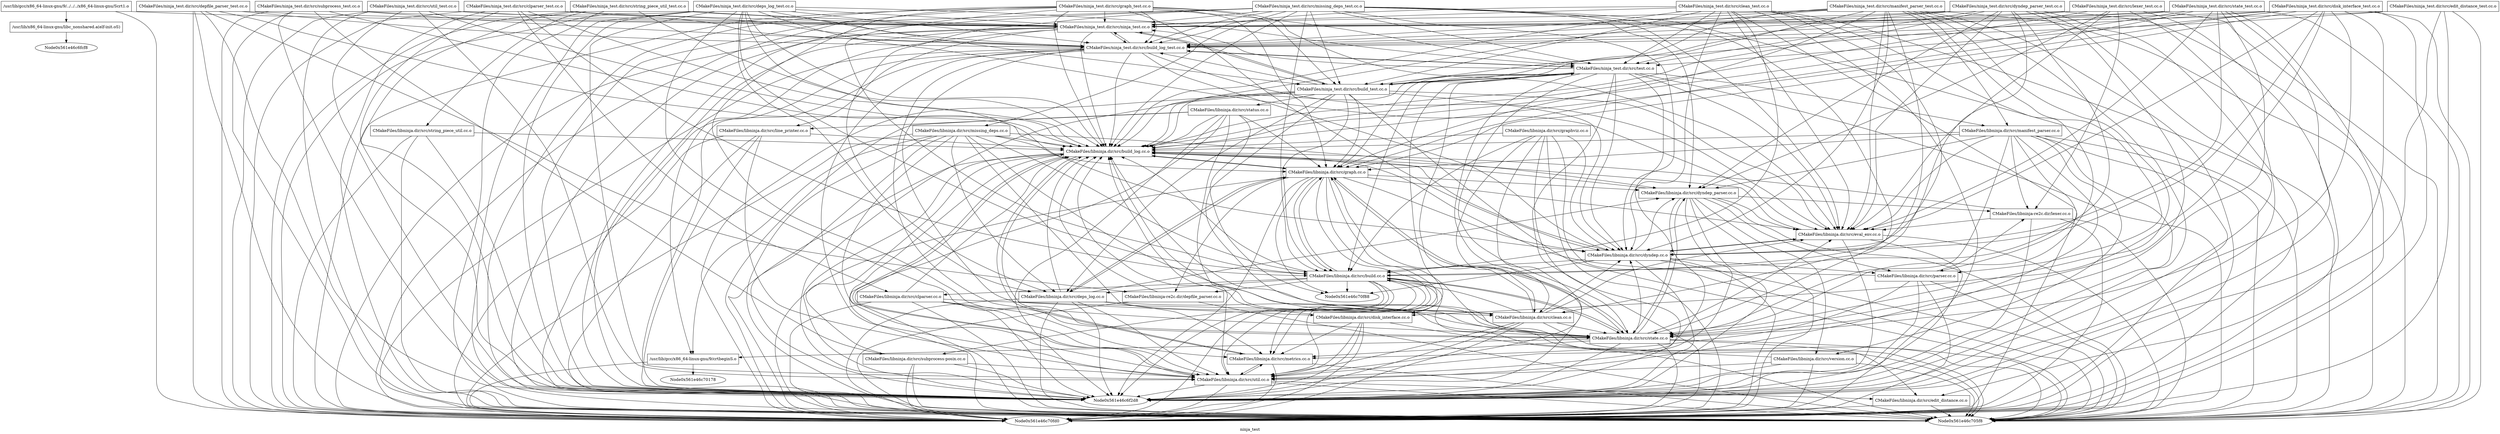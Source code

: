 digraph "ninja_test" {
	label="ninja_test";

	Node0x561e46c708c8 [shape=record,label="{/usr/lib/gcc/x86_64-linux-gnu/9/../../../x86_64-linux-gnu/Scrt1.o}"];
	Node0x561e46c708c8 -> Node0x561e46c70e20;
	Node0x561e46c708c8 -> Node0x561e46c70dd8;
	Node0x561e46c708c8 -> Node0x561e46c70fd0;
	Node0x561e46c6f248 [shape=record,label="{/usr/lib/gcc/x86_64-linux-gnu/9/crtbeginS.o}"];
	Node0x561e46c6f248 -> Node0x561e46c70178;
	Node0x561e46c6f248 -> Node0x561e46c70fd0;
	Node0x561e46c6f950 [shape=record,label="{CMakeFiles/libninja.dir/src/build_log.cc.o}"];
	Node0x561e46c6f950 -> Node0x561e46c6f878;
	Node0x561e46c6f950 -> Node0x561e46c70328;
	Node0x561e46c6f950 -> Node0x561e46c70ef8;
	Node0x561e46c6f950 -> Node0x561e46c705f8;
	Node0x561e46c6f950 -> Node0x561e46c6f2d8;
	Node0x561e46c6f950 -> Node0x561e46c70fd0;
	Node0x561e46c70d90 [shape=record,label="{CMakeFiles/libninja.dir/src/build.cc.o}"];
	Node0x561e46c70d90 -> Node0x561e46c6f950;
	Node0x561e46c70d90 -> Node0x561e46c70838;
	Node0x561e46c70d90 -> Node0x561e46c70f88;
	Node0x561e46c70d90 -> Node0x561e46c71180;
	Node0x561e46c70d90 -> Node0x561e46c6fa28;
	Node0x561e46c70d90 -> Node0x561e46c6f878;
	Node0x561e46c70d90 -> Node0x561e46c70328;
	Node0x561e46c70d90 -> Node0x561e46c6f098;
	Node0x561e46c70d90 -> Node0x561e46c70ef8;
	Node0x561e46c70d90 -> Node0x561e46c70058;
	Node0x561e46c70d90 -> Node0x561e46c6f5a8;
	Node0x561e46c70d90 -> Node0x561e46c705f8;
	Node0x561e46c70d90 -> Node0x561e46c6f2d8;
	Node0x561e46c70d90 -> Node0x561e46c70fd0;
	Node0x561e46c706d0 [shape=record,label="{CMakeFiles/libninja.dir/src/clean.cc.o}"];
	Node0x561e46c706d0 -> Node0x561e46c6f950;
	Node0x561e46c706d0 -> Node0x561e46c70d90;
	Node0x561e46c706d0 -> Node0x561e46c70208;
	Node0x561e46c706d0 -> Node0x561e46c710a8;
	Node0x561e46c706d0 -> Node0x561e46c6f878;
	Node0x561e46c706d0 -> Node0x561e46c6f098;
	Node0x561e46c706d0 -> Node0x561e46c70ef8;
	Node0x561e46c706d0 -> Node0x561e46c705f8;
	Node0x561e46c706d0 -> Node0x561e46c6f2d8;
	Node0x561e46c706d0 -> Node0x561e46c70fd0;
	Node0x561e46c70838 [shape=record,label="{CMakeFiles/libninja.dir/src/clparser.cc.o}"];
	Node0x561e46c70838 -> Node0x561e46c6f950;
	Node0x561e46c70838 -> Node0x561e46c706d0;
	Node0x561e46c70838 -> Node0x561e46c70328;
	Node0x561e46c70838 -> Node0x561e46c70ef8;
	Node0x561e46c70838 -> Node0x561e46c705f8;
	Node0x561e46c70838 -> Node0x561e46c6f2d8;
	Node0x561e46c70838 -> Node0x561e46c70fd0;
	Node0x561e46c70208 [shape=record,label="{CMakeFiles/libninja.dir/src/dyndep.cc.o}"];
	Node0x561e46c70208 -> Node0x561e46c6f950;
	Node0x561e46c70208 -> Node0x561e46c70d90;
	Node0x561e46c70208 -> Node0x561e46c6f0e0;
	Node0x561e46c70208 -> Node0x561e46c70f88;
	Node0x561e46c70208 -> Node0x561e46c710a8;
	Node0x561e46c70208 -> Node0x561e46c6fc68;
	Node0x561e46c70208 -> Node0x561e46c705f8;
	Node0x561e46c70208 -> Node0x561e46c6f2d8;
	Node0x561e46c70208 -> Node0x561e46c70fd0;
	Node0x561e46c6f0e0 [shape=record,label="{CMakeFiles/libninja.dir/src/dyndep_parser.cc.o}"];
	Node0x561e46c6f0e0 -> Node0x561e46c6f950;
	Node0x561e46c6f0e0 -> Node0x561e46c710a8;
	Node0x561e46c6f0e0 -> Node0x561e46c6fc68;
	Node0x561e46c6f0e0 -> Node0x561e46c6f098;
	Node0x561e46c6f0e0 -> Node0x561e46c70ef8;
	Node0x561e46c6f0e0 -> Node0x561e46c70370;
	Node0x561e46c6f0e0 -> Node0x561e46c6f3b0;
	Node0x561e46c6f0e0 -> Node0x561e46c705f8;
	Node0x561e46c6f0e0 -> Node0x561e46c6f2d8;
	Node0x561e46c6f0e0 -> Node0x561e46c70fd0;
	Node0x561e46c71180 [shape=record,label="{CMakeFiles/libninja.dir/src/deps_log.cc.o}"];
	Node0x561e46c71180 -> Node0x561e46c6f950;
	Node0x561e46c71180 -> Node0x561e46c6f0e0;
	Node0x561e46c71180 -> Node0x561e46c6f878;
	Node0x561e46c71180 -> Node0x561e46c70328;
	Node0x561e46c71180 -> Node0x561e46c6f098;
	Node0x561e46c71180 -> Node0x561e46c70ef8;
	Node0x561e46c71180 -> Node0x561e46c705f8;
	Node0x561e46c71180 -> Node0x561e46c6f2d8;
	Node0x561e46c71180 -> Node0x561e46c70fd0;
	Node0x561e46c6fa28 [shape=record,label="{CMakeFiles/libninja.dir/src/disk_interface.cc.o}"];
	Node0x561e46c6fa28 -> Node0x561e46c6f950;
	Node0x561e46c6fa28 -> Node0x561e46c70328;
	Node0x561e46c6fa28 -> Node0x561e46c70ef8;
	Node0x561e46c6fa28 -> Node0x561e46c705f8;
	Node0x561e46c6fa28 -> Node0x561e46c6f2d8;
	Node0x561e46c6fa28 -> Node0x561e46c70fd0;
	Node0x561e46c704d8 [shape=record,label="{CMakeFiles/libninja.dir/src/edit_distance.cc.o}"];
	Node0x561e46c704d8 -> Node0x561e46c705f8;
	Node0x561e46c704d8 -> Node0x561e46c70fd0;
	Node0x561e46c710a8 [shape=record,label="{CMakeFiles/libninja.dir/src/eval_env.cc.o}"];
	Node0x561e46c710a8 -> Node0x561e46c6f950;
	Node0x561e46c710a8 -> Node0x561e46c70208;
	Node0x561e46c710a8 -> Node0x561e46c705f8;
	Node0x561e46c710a8 -> Node0x561e46c6f2d8;
	Node0x561e46c710a8 -> Node0x561e46c70fd0;
	Node0x561e46c6f878 [shape=record,label="{CMakeFiles/libninja.dir/src/graph.cc.o}"];
	Node0x561e46c6f878 -> Node0x561e46c6f950;
	Node0x561e46c6f878 -> Node0x561e46c70d90;
	Node0x561e46c6f878 -> Node0x561e46c70208;
	Node0x561e46c6f878 -> Node0x561e46c6f0e0;
	Node0x561e46c6f878 -> Node0x561e46c70f88;
	Node0x561e46c6f878 -> Node0x561e46c71180;
	Node0x561e46c6f878 -> Node0x561e46c710a8;
	Node0x561e46c6f878 -> Node0x561e46c70328;
	Node0x561e46c6f878 -> Node0x561e46c6f098;
	Node0x561e46c6f878 -> Node0x561e46c70ef8;
	Node0x561e46c6f878 -> Node0x561e46c6f5a8;
	Node0x561e46c6f878 -> Node0x561e46c705f8;
	Node0x561e46c6f878 -> Node0x561e46c6f2d8;
	Node0x561e46c6f878 -> Node0x561e46c70fd0;
	Node0x561e46c6f3f8 [shape=record,label="{CMakeFiles/libninja.dir/src/graphviz.cc.o}"];
	Node0x561e46c6f3f8 -> Node0x561e46c6f950;
	Node0x561e46c6f3f8 -> Node0x561e46c70d90;
	Node0x561e46c6f3f8 -> Node0x561e46c706d0;
	Node0x561e46c6f3f8 -> Node0x561e46c70208;
	Node0x561e46c6f3f8 -> Node0x561e46c70ef8;
	Node0x561e46c6f3f8 -> Node0x561e46c705f8;
	Node0x561e46c6f3f8 -> Node0x561e46c6f2d8;
	Node0x561e46c6f3f8 -> Node0x561e46c70fd0;
	Node0x561e46c6fef0 [shape=record,label="{CMakeFiles/libninja.dir/src/line_printer.cc.o}"];
	Node0x561e46c6fef0 -> Node0x561e46c6f950;
	Node0x561e46c6fef0 -> Node0x561e46c70ef8;
	Node0x561e46c6fef0 -> Node0x561e46c705f8;
	Node0x561e46c6fef0 -> Node0x561e46c6f2d8;
	Node0x561e46c6fef0 -> Node0x561e46c70fd0;
	Node0x561e46c70a30 [shape=record,label="{CMakeFiles/libninja.dir/src/manifest_parser.cc.o}"];
	Node0x561e46c70a30 -> Node0x561e46c6f950;
	Node0x561e46c70a30 -> Node0x561e46c6f0e0;
	Node0x561e46c70a30 -> Node0x561e46c710a8;
	Node0x561e46c70a30 -> Node0x561e46c6f878;
	Node0x561e46c70a30 -> Node0x561e46c6fc68;
	Node0x561e46c70a30 -> Node0x561e46c6f098;
	Node0x561e46c70a30 -> Node0x561e46c70ef8;
	Node0x561e46c70a30 -> Node0x561e46c70370;
	Node0x561e46c70a30 -> Node0x561e46c6f3b0;
	Node0x561e46c70a30 -> Node0x561e46c705f8;
	Node0x561e46c70a30 -> Node0x561e46c6f2d8;
	Node0x561e46c70a30 -> Node0x561e46c70fd0;
	Node0x561e46c70328 [shape=record,label="{CMakeFiles/libninja.dir/src/metrics.cc.o}"];
	Node0x561e46c70328 -> Node0x561e46c6f950;
	Node0x561e46c70328 -> Node0x561e46c70ef8;
	Node0x561e46c70328 -> Node0x561e46c705f8;
	Node0x561e46c70328 -> Node0x561e46c70fd0;
	Node0x561e46c70f40 [shape=record,label="{CMakeFiles/libninja.dir/src/missing_deps.cc.o}"];
	Node0x561e46c70f40 -> Node0x561e46c6f248;
	Node0x561e46c70f40 -> Node0x561e46c6f950;
	Node0x561e46c70f40 -> Node0x561e46c70d90;
	Node0x561e46c70f40 -> Node0x561e46c706d0;
	Node0x561e46c70f40 -> Node0x561e46c6f0e0;
	Node0x561e46c70f40 -> Node0x561e46c71180;
	Node0x561e46c70f40 -> Node0x561e46c6f878;
	Node0x561e46c70f40 -> Node0x561e46c6f098;
	Node0x561e46c70f40 -> Node0x561e46c70ef8;
	Node0x561e46c70f40 -> Node0x561e46c705f8;
	Node0x561e46c70f40 -> Node0x561e46c6f2d8;
	Node0x561e46c70f40 -> Node0x561e46c70fd0;
	Node0x561e46c6fc68 [shape=record,label="{CMakeFiles/libninja.dir/src/parser.cc.o}"];
	Node0x561e46c6fc68 -> Node0x561e46c6f950;
	Node0x561e46c6fc68 -> Node0x561e46c70328;
	Node0x561e46c6fc68 -> Node0x561e46c6f3b0;
	Node0x561e46c6fc68 -> Node0x561e46c705f8;
	Node0x561e46c6fc68 -> Node0x561e46c6f2d8;
	Node0x561e46c6fc68 -> Node0x561e46c70fd0;
	Node0x561e46c6f098 [shape=record,label="{CMakeFiles/libninja.dir/src/state.cc.o}"];
	Node0x561e46c6f098 -> Node0x561e46c6f248;
	Node0x561e46c6f098 -> Node0x561e46c6f950;
	Node0x561e46c6f098 -> Node0x561e46c70d90;
	Node0x561e46c6f098 -> Node0x561e46c70208;
	Node0x561e46c6f098 -> Node0x561e46c6f0e0;
	Node0x561e46c6f098 -> Node0x561e46c704d8;
	Node0x561e46c6f098 -> Node0x561e46c710a8;
	Node0x561e46c6f098 -> Node0x561e46c6f878;
	Node0x561e46c6f098 -> Node0x561e46c70328;
	Node0x561e46c6f098 -> Node0x561e46c705f8;
	Node0x561e46c6f098 -> Node0x561e46c6f2d8;
	Node0x561e46c6f098 -> Node0x561e46c70fd0;
	Node0x561e46c6f128 [shape=record,label="{CMakeFiles/libninja.dir/src/status.cc.o}"];
	Node0x561e46c6f128 -> Node0x561e46c6f950;
	Node0x561e46c6f128 -> Node0x561e46c70f88;
	Node0x561e46c6f128 -> Node0x561e46c6f878;
	Node0x561e46c6f128 -> Node0x561e46c6fef0;
	Node0x561e46c6f128 -> Node0x561e46c70ef8;
	Node0x561e46c6f128 -> Node0x561e46c705f8;
	Node0x561e46c6f128 -> Node0x561e46c6f2d8;
	Node0x561e46c6f128 -> Node0x561e46c70fd0;
	Node0x561e46c711c8 [shape=record,label="{CMakeFiles/libninja.dir/src/string_piece_util.cc.o}"];
	Node0x561e46c711c8 -> Node0x561e46c6f950;
	Node0x561e46c711c8 -> Node0x561e46c705f8;
	Node0x561e46c711c8 -> Node0x561e46c6f2d8;
	Node0x561e46c711c8 -> Node0x561e46c70fd0;
	Node0x561e46c70ef8 [shape=record,label="{CMakeFiles/libninja.dir/src/util.cc.o}"];
	Node0x561e46c70ef8 -> Node0x561e46c6f950;
	Node0x561e46c70ef8 -> Node0x561e46c704d8;
	Node0x561e46c70ef8 -> Node0x561e46c70328;
	Node0x561e46c70ef8 -> Node0x561e46c705f8;
	Node0x561e46c70ef8 -> Node0x561e46c6f2d8;
	Node0x561e46c70ef8 -> Node0x561e46c70fd0;
	Node0x561e46c70370 [shape=record,label="{CMakeFiles/libninja.dir/src/version.cc.o}"];
	Node0x561e46c70370 -> Node0x561e46c6f950;
	Node0x561e46c70370 -> Node0x561e46c70ef8;
	Node0x561e46c70370 -> Node0x561e46c705f8;
	Node0x561e46c70370 -> Node0x561e46c6f2d8;
	Node0x561e46c70370 -> Node0x561e46c70fd0;
	Node0x561e46c70058 [shape=record,label="{CMakeFiles/libninja.dir/src/subprocess-posix.cc.o}"];
	Node0x561e46c70058 -> Node0x561e46c6f950;
	Node0x561e46c70058 -> Node0x561e46c70ef8;
	Node0x561e46c70058 -> Node0x561e46c705f8;
	Node0x561e46c70058 -> Node0x561e46c6f2d8;
	Node0x561e46c70058 -> Node0x561e46c70fd0;
	Node0x561e46c6f5a8 [shape=record,label="{CMakeFiles/libninja-re2c.dir/depfile_parser.cc.o}"];
	Node0x561e46c6f5a8 -> Node0x561e46c6f950;
	Node0x561e46c6f5a8 -> Node0x561e46c705f8;
	Node0x561e46c6f5a8 -> Node0x561e46c70fd0;
	Node0x561e46c6f3b0 [shape=record,label="{CMakeFiles/libninja-re2c.dir/lexer.cc.o}"];
	Node0x561e46c6f3b0 -> Node0x561e46c6f950;
	Node0x561e46c6f3b0 -> Node0x561e46c710a8;
	Node0x561e46c6f3b0 -> Node0x561e46c705f8;
	Node0x561e46c6f3b0 -> Node0x561e46c6f2d8;
	Node0x561e46c6f3b0 -> Node0x561e46c70fd0;
	Node0x561e46c71330 [shape=record,label="{CMakeFiles/ninja_test.dir/src/build_log_test.cc.o}"];
	Node0x561e46c71330 -> Node0x561e46c6f950;
	Node0x561e46c71330 -> Node0x561e46c70208;
	Node0x561e46c71330 -> Node0x561e46c6fa28;
	Node0x561e46c71330 -> Node0x561e46c710a8;
	Node0x561e46c71330 -> Node0x561e46c6f098;
	Node0x561e46c71330 -> Node0x561e46c70ef8;
	Node0x561e46c71330 -> Node0x561e46c70e20;
	Node0x561e46c71330 -> Node0x561e46c702e0;
	Node0x561e46c71330 -> Node0x561e46c705f8;
	Node0x561e46c71330 -> Node0x561e46c6f2d8;
	Node0x561e46c71330 -> Node0x561e46c70fd0;
	Node0x561e46c707f0 [shape=record,label="{CMakeFiles/ninja_test.dir/src/build_test.cc.o}"];
	Node0x561e46c707f0 -> Node0x561e46c6f950;
	Node0x561e46c707f0 -> Node0x561e46c70d90;
	Node0x561e46c707f0 -> Node0x561e46c70208;
	Node0x561e46c707f0 -> Node0x561e46c71180;
	Node0x561e46c707f0 -> Node0x561e46c710a8;
	Node0x561e46c707f0 -> Node0x561e46c6f878;
	Node0x561e46c707f0 -> Node0x561e46c6f098;
	Node0x561e46c707f0 -> Node0x561e46c6f128;
	Node0x561e46c707f0 -> Node0x561e46c71330;
	Node0x561e46c707f0 -> Node0x561e46c70e20;
	Node0x561e46c707f0 -> Node0x561e46c702e0;
	Node0x561e46c707f0 -> Node0x561e46c705f8;
	Node0x561e46c707f0 -> Node0x561e46c6f2d8;
	Node0x561e46c707f0 -> Node0x561e46c70fd0;
	Node0x561e46c70520 [shape=record,label="{CMakeFiles/ninja_test.dir/src/clean_test.cc.o}"];
	Node0x561e46c70520 -> Node0x561e46c6f950;
	Node0x561e46c70520 -> Node0x561e46c70d90;
	Node0x561e46c70520 -> Node0x561e46c706d0;
	Node0x561e46c70520 -> Node0x561e46c70208;
	Node0x561e46c70520 -> Node0x561e46c710a8;
	Node0x561e46c70520 -> Node0x561e46c6f098;
	Node0x561e46c70520 -> Node0x561e46c71330;
	Node0x561e46c70520 -> Node0x561e46c707f0;
	Node0x561e46c70520 -> Node0x561e46c70e20;
	Node0x561e46c70520 -> Node0x561e46c702e0;
	Node0x561e46c70520 -> Node0x561e46c705f8;
	Node0x561e46c70520 -> Node0x561e46c6f2d8;
	Node0x561e46c70520 -> Node0x561e46c70fd0;
	Node0x561e46c6fa70 [shape=record,label="{CMakeFiles/ninja_test.dir/src/clparser_test.cc.o}"];
	Node0x561e46c6fa70 -> Node0x561e46c6f950;
	Node0x561e46c6fa70 -> Node0x561e46c70d90;
	Node0x561e46c6fa70 -> Node0x561e46c70838;
	Node0x561e46c6fa70 -> Node0x561e46c71330;
	Node0x561e46c6fa70 -> Node0x561e46c70e20;
	Node0x561e46c6fa70 -> Node0x561e46c705f8;
	Node0x561e46c6fa70 -> Node0x561e46c6f2d8;
	Node0x561e46c6fa70 -> Node0x561e46c70fd0;
	Node0x561e46c70b50 [shape=record,label="{CMakeFiles/ninja_test.dir/src/depfile_parser_test.cc.o}"];
	Node0x561e46c70b50 -> Node0x561e46c6f950;
	Node0x561e46c70b50 -> Node0x561e46c6f5a8;
	Node0x561e46c70b50 -> Node0x561e46c71330;
	Node0x561e46c70b50 -> Node0x561e46c70e20;
	Node0x561e46c70b50 -> Node0x561e46c705f8;
	Node0x561e46c70b50 -> Node0x561e46c6f2d8;
	Node0x561e46c70b50 -> Node0x561e46c70fd0;
	Node0x561e46c6fb90 [shape=record,label="{CMakeFiles/ninja_test.dir/src/deps_log_test.cc.o}"];
	Node0x561e46c6fb90 -> Node0x561e46c6f950;
	Node0x561e46c6fb90 -> Node0x561e46c70d90;
	Node0x561e46c6fb90 -> Node0x561e46c70208;
	Node0x561e46c6fb90 -> Node0x561e46c71180;
	Node0x561e46c6fb90 -> Node0x561e46c710a8;
	Node0x561e46c6fb90 -> Node0x561e46c6f098;
	Node0x561e46c6fb90 -> Node0x561e46c70ef8;
	Node0x561e46c6fb90 -> Node0x561e46c71330;
	Node0x561e46c6fb90 -> Node0x561e46c707f0;
	Node0x561e46c6fb90 -> Node0x561e46c70e20;
	Node0x561e46c6fb90 -> Node0x561e46c702e0;
	Node0x561e46c6fb90 -> Node0x561e46c705f8;
	Node0x561e46c6fb90 -> Node0x561e46c6f2d8;
	Node0x561e46c6fb90 -> Node0x561e46c70fd0;
	Node0x561e46c6f4d0 [shape=record,label="{CMakeFiles/ninja_test.dir/src/disk_interface_test.cc.o}"];
	Node0x561e46c6f4d0 -> Node0x561e46c6f950;
	Node0x561e46c6f4d0 -> Node0x561e46c70208;
	Node0x561e46c6f4d0 -> Node0x561e46c6fa28;
	Node0x561e46c6f4d0 -> Node0x561e46c710a8;
	Node0x561e46c6f4d0 -> Node0x561e46c6f878;
	Node0x561e46c6f4d0 -> Node0x561e46c6f098;
	Node0x561e46c6f4d0 -> Node0x561e46c71330;
	Node0x561e46c6f4d0 -> Node0x561e46c70e20;
	Node0x561e46c6f4d0 -> Node0x561e46c702e0;
	Node0x561e46c6f4d0 -> Node0x561e46c705f8;
	Node0x561e46c6f4d0 -> Node0x561e46c6f2d8;
	Node0x561e46c6f4d0 -> Node0x561e46c70fd0;
	Node0x561e46c6f638 [shape=record,label="{CMakeFiles/ninja_test.dir/src/dyndep_parser_test.cc.o}"];
	Node0x561e46c6f638 -> Node0x561e46c6f950;
	Node0x561e46c6f638 -> Node0x561e46c70d90;
	Node0x561e46c6f638 -> Node0x561e46c70208;
	Node0x561e46c6f638 -> Node0x561e46c6f0e0;
	Node0x561e46c6f638 -> Node0x561e46c710a8;
	Node0x561e46c6f638 -> Node0x561e46c6f098;
	Node0x561e46c6f638 -> Node0x561e46c71330;
	Node0x561e46c6f638 -> Node0x561e46c707f0;
	Node0x561e46c6f638 -> Node0x561e46c70e20;
	Node0x561e46c6f638 -> Node0x561e46c702e0;
	Node0x561e46c6f638 -> Node0x561e46c705f8;
	Node0x561e46c6f638 -> Node0x561e46c6f2d8;
	Node0x561e46c6f638 -> Node0x561e46c70fd0;
	Node0x561e46c71408 [shape=record,label="{CMakeFiles/ninja_test.dir/src/edit_distance_test.cc.o}"];
	Node0x561e46c71408 -> Node0x561e46c704d8;
	Node0x561e46c71408 -> Node0x561e46c71330;
	Node0x561e46c71408 -> Node0x561e46c70e20;
	Node0x561e46c71408 -> Node0x561e46c705f8;
	Node0x561e46c71408 -> Node0x561e46c70fd0;
	Node0x561e46c70298 [shape=record,label="{CMakeFiles/ninja_test.dir/src/graph_test.cc.o}"];
	Node0x561e46c70298 -> Node0x561e46c6f950;
	Node0x561e46c70298 -> Node0x561e46c70d90;
	Node0x561e46c70298 -> Node0x561e46c70208;
	Node0x561e46c70298 -> Node0x561e46c710a8;
	Node0x561e46c70298 -> Node0x561e46c6f878;
	Node0x561e46c70298 -> Node0x561e46c6f098;
	Node0x561e46c70298 -> Node0x561e46c71330;
	Node0x561e46c70298 -> Node0x561e46c707f0;
	Node0x561e46c70298 -> Node0x561e46c70e20;
	Node0x561e46c70298 -> Node0x561e46c702e0;
	Node0x561e46c70298 -> Node0x561e46c705f8;
	Node0x561e46c70298 -> Node0x561e46c6f2d8;
	Node0x561e46c70298 -> Node0x561e46c70fd0;
	Node0x561e46c6fd88 [shape=record,label="{CMakeFiles/ninja_test.dir/src/lexer_test.cc.o}"];
	Node0x561e46c6fd88 -> Node0x561e46c6f950;
	Node0x561e46c6fd88 -> Node0x561e46c6f0e0;
	Node0x561e46c6fd88 -> Node0x561e46c710a8;
	Node0x561e46c6fd88 -> Node0x561e46c6f3b0;
	Node0x561e46c6fd88 -> Node0x561e46c71330;
	Node0x561e46c6fd88 -> Node0x561e46c70e20;
	Node0x561e46c6fd88 -> Node0x561e46c705f8;
	Node0x561e46c6fd88 -> Node0x561e46c6f2d8;
	Node0x561e46c6fd88 -> Node0x561e46c70fd0;
	Node0x561e46c6ff80 [shape=record,label="{CMakeFiles/ninja_test.dir/src/manifest_parser_test.cc.o}"];
	Node0x561e46c6ff80 -> Node0x561e46c6f950;
	Node0x561e46c6ff80 -> Node0x561e46c70d90;
	Node0x561e46c6ff80 -> Node0x561e46c70208;
	Node0x561e46c6ff80 -> Node0x561e46c710a8;
	Node0x561e46c6ff80 -> Node0x561e46c6f878;
	Node0x561e46c6ff80 -> Node0x561e46c70a30;
	Node0x561e46c6ff80 -> Node0x561e46c6fc68;
	Node0x561e46c6ff80 -> Node0x561e46c6f098;
	Node0x561e46c6ff80 -> Node0x561e46c71330;
	Node0x561e46c6ff80 -> Node0x561e46c707f0;
	Node0x561e46c6ff80 -> Node0x561e46c70e20;
	Node0x561e46c6ff80 -> Node0x561e46c702e0;
	Node0x561e46c6ff80 -> Node0x561e46c705f8;
	Node0x561e46c6ff80 -> Node0x561e46c6f2d8;
	Node0x561e46c6ff80 -> Node0x561e46c70fd0;
	Node0x561e46c6f8c0 [shape=record,label="{CMakeFiles/ninja_test.dir/src/missing_deps_test.cc.o}"];
	Node0x561e46c6f8c0 -> Node0x561e46c6f950;
	Node0x561e46c6f8c0 -> Node0x561e46c70d90;
	Node0x561e46c6f8c0 -> Node0x561e46c70208;
	Node0x561e46c6f8c0 -> Node0x561e46c6f0e0;
	Node0x561e46c6f8c0 -> Node0x561e46c71180;
	Node0x561e46c6f8c0 -> Node0x561e46c710a8;
	Node0x561e46c6f8c0 -> Node0x561e46c70f40;
	Node0x561e46c6f8c0 -> Node0x561e46c6f098;
	Node0x561e46c6f8c0 -> Node0x561e46c71330;
	Node0x561e46c6f8c0 -> Node0x561e46c707f0;
	Node0x561e46c6f8c0 -> Node0x561e46c70e20;
	Node0x561e46c6f8c0 -> Node0x561e46c702e0;
	Node0x561e46c6f8c0 -> Node0x561e46c705f8;
	Node0x561e46c6f8c0 -> Node0x561e46c6f2d8;
	Node0x561e46c6f8c0 -> Node0x561e46c70fd0;
	Node0x561e46c70e20 [shape=record,label="{CMakeFiles/ninja_test.dir/src/ninja_test.cc.o}"];
	Node0x561e46c70e20 -> Node0x561e46c6f248;
	Node0x561e46c70e20 -> Node0x561e46c6f950;
	Node0x561e46c70e20 -> Node0x561e46c6fef0;
	Node0x561e46c70e20 -> Node0x561e46c71330;
	Node0x561e46c70e20 -> Node0x561e46c707f0;
	Node0x561e46c70e20 -> Node0x561e46c705f8;
	Node0x561e46c70e20 -> Node0x561e46c6f2d8;
	Node0x561e46c70e20 -> Node0x561e46c70fd0;
	Node0x561e46c71018 [shape=record,label="{CMakeFiles/ninja_test.dir/src/state_test.cc.o}"];
	Node0x561e46c71018 -> Node0x561e46c6f950;
	Node0x561e46c71018 -> Node0x561e46c70208;
	Node0x561e46c71018 -> Node0x561e46c710a8;
	Node0x561e46c71018 -> Node0x561e46c6f878;
	Node0x561e46c71018 -> Node0x561e46c6f098;
	Node0x561e46c71018 -> Node0x561e46c71330;
	Node0x561e46c71018 -> Node0x561e46c707f0;
	Node0x561e46c71018 -> Node0x561e46c70e20;
	Node0x561e46c71018 -> Node0x561e46c705f8;
	Node0x561e46c71018 -> Node0x561e46c6f2d8;
	Node0x561e46c71018 -> Node0x561e46c70fd0;
	Node0x561e46c6f908 [shape=record,label="{CMakeFiles/ninja_test.dir/src/string_piece_util_test.cc.o}"];
	Node0x561e46c6f908 -> Node0x561e46c6f950;
	Node0x561e46c6f908 -> Node0x561e46c711c8;
	Node0x561e46c6f908 -> Node0x561e46c71330;
	Node0x561e46c6f908 -> Node0x561e46c70e20;
	Node0x561e46c6f908 -> Node0x561e46c705f8;
	Node0x561e46c6f908 -> Node0x561e46c6f2d8;
	Node0x561e46c6f908 -> Node0x561e46c70fd0;
	Node0x561e46c712a0 [shape=record,label="{CMakeFiles/ninja_test.dir/src/subprocess_test.cc.o}"];
	Node0x561e46c712a0 -> Node0x561e46c6f950;
	Node0x561e46c712a0 -> Node0x561e46c70058;
	Node0x561e46c712a0 -> Node0x561e46c71330;
	Node0x561e46c712a0 -> Node0x561e46c70e20;
	Node0x561e46c712a0 -> Node0x561e46c705f8;
	Node0x561e46c712a0 -> Node0x561e46c6f2d8;
	Node0x561e46c712a0 -> Node0x561e46c70fd0;
	Node0x561e46c702e0 [shape=record,label="{CMakeFiles/ninja_test.dir/src/test.cc.o}"];
	Node0x561e46c702e0 -> Node0x561e46c6f950;
	Node0x561e46c702e0 -> Node0x561e46c70d90;
	Node0x561e46c702e0 -> Node0x561e46c706d0;
	Node0x561e46c702e0 -> Node0x561e46c70208;
	Node0x561e46c702e0 -> Node0x561e46c6fa28;
	Node0x561e46c702e0 -> Node0x561e46c710a8;
	Node0x561e46c702e0 -> Node0x561e46c6f878;
	Node0x561e46c702e0 -> Node0x561e46c70a30;
	Node0x561e46c702e0 -> Node0x561e46c6f098;
	Node0x561e46c702e0 -> Node0x561e46c70ef8;
	Node0x561e46c702e0 -> Node0x561e46c71330;
	Node0x561e46c702e0 -> Node0x561e46c707f0;
	Node0x561e46c702e0 -> Node0x561e46c70e20;
	Node0x561e46c702e0 -> Node0x561e46c705f8;
	Node0x561e46c702e0 -> Node0x561e46c6f2d8;
	Node0x561e46c702e0 -> Node0x561e46c70fd0;
	Node0x561e46c70910 [shape=record,label="{CMakeFiles/ninja_test.dir/src/util_test.cc.o}"];
	Node0x561e46c70910 -> Node0x561e46c6f950;
	Node0x561e46c70910 -> Node0x561e46c70ef8;
	Node0x561e46c70910 -> Node0x561e46c71330;
	Node0x561e46c70910 -> Node0x561e46c70e20;
	Node0x561e46c70910 -> Node0x561e46c705f8;
	Node0x561e46c70910 -> Node0x561e46c6f2d8;
	Node0x561e46c70910 -> Node0x561e46c70fd0;
	Node0x561e46c70dd8 [shape=record,label="{/usr/lib/x86_64-linux-gnu/libc_nonshared.a(elf-init.oS)}"];
	Node0x561e46c70dd8 -> Node0x561e46c6fcf8;
}
